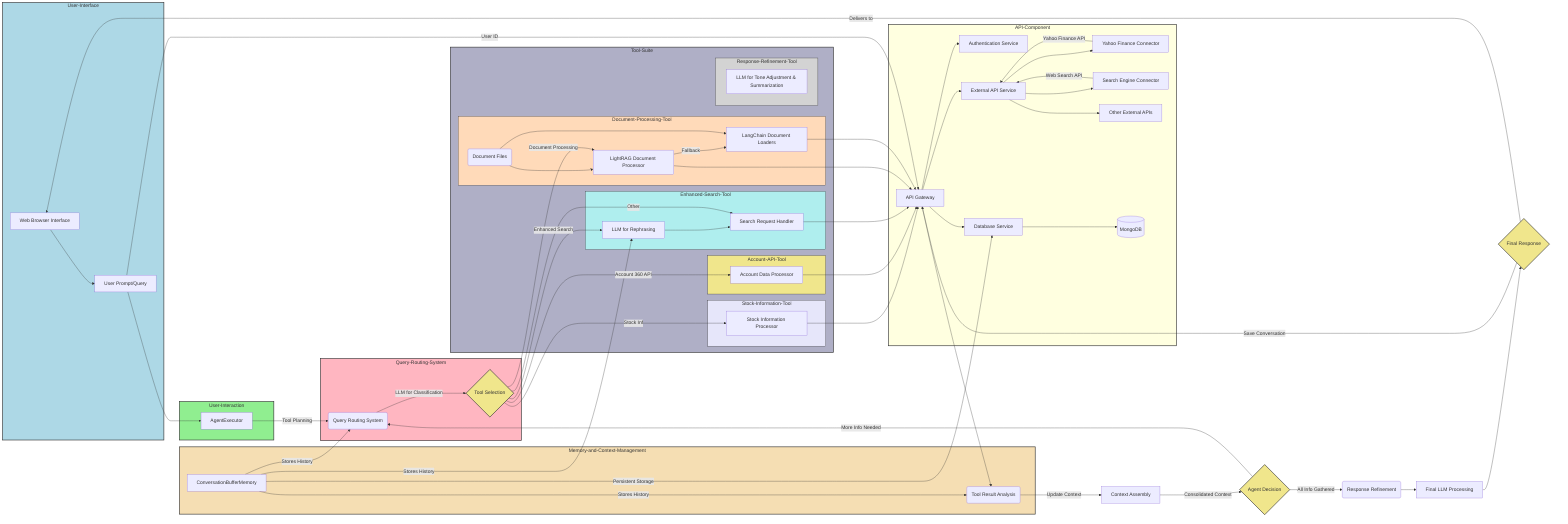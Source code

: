 graph LR
    subgraph User-Interface
        UI[Web Browser Interface] --> A["User Prompt/Query"];
    end

    subgraph User-Interaction
        A --> AgentEx[AgentExecutor];
    end

    subgraph Query-Routing-System
        AgentEx -- Tool Planning --> B(Query Routing System);
        B -- LLM for Classification --> C{Tool Selection};
    end

    subgraph API-Component
        AA[API Gateway] --> AB[Authentication Service];
        AA --> AC[Database Service];
        AA --> AD[External API Service];
        
        AD --> AE[Yahoo Finance Connector];
        AD --> AF[Search Engine Connector];
        AD --> AG[Other External APIs];
        
        AC --> Q[(MongoDB)];
    end

    subgraph Tool-Suite
        subgraph Stock-Information-Tool
            D[Stock Information Processor]
        end
        subgraph Account-API-Tool
            E[Account Data Processor]
        end
        subgraph Enhanced-Search-Tool
            F[LLM for Rephrasing] --> G[Search Request Handler];
        end
        subgraph Document-Processing-Tool
            H[LightRAG Document Processor] -- Fallback --> I[LangChain Document Loaders];
            J(Document Files) --> H;
            J --> I;
        end
        subgraph Response-Refinement-Tool
            K[LLM for Tone Adjustment & Summarization]
        end

        C -- Stock Info--> D;
        C -- Account 360 API --> E;
        C -- Enhanced Search --> F;
        C -- Document Processing --> H;
        C -- Other --> G;
    end

    %% Connect Tools to API Component
    D --> AA;
    E --> AA;
    G --> AA;
    H --> AA;
    I --> AA;
    
    %% External API connections
    AE -- Yahoo Finance API --> AD;
    AF -- Web Search API --> AD;
    
    %% Results processing
    AA --> L(Tool Result Analysis);

    L -- Update Context --> ContextBuilder[Context Assembly];
    ContextBuilder -- Consolidated Context --> M{Agent Decision};
    M -- More Info Needed --> B;
    M -- All Info Gathered --> N(Response Refinement);
    N --> LLMFinal[Final LLM Processing];
    LLMFinal --> O{Final Response};

    subgraph Memory-and-Context-Management
        P[ConversationBufferMemory] -- Stores History --> B;
        P -- Stores History --> F;
        P -- Stores History --> L;
        P -- Persistent Storage --> AC;
    end

    %% User management flow
    A -- User ID --> AA;
    O -- Save Conversation --> AA;
    O -- Delivers to --> UI;

    style User-Interface fill:#add8e6,stroke:#333,stroke-width:2px;
    style User-Interaction fill:#90ee90,stroke:#333,stroke-width:2px;
    style Query-Routing-System fill:#ffb6c1,stroke:#333,stroke-width:2px;
    style API-Component fill:#ffffe0,stroke:#333,stroke-width:2px;
    style Tool-Suite fill:#1155,stroke:#333,stroke-width:2px;
    style Stock-Information-Tool fill:#e6e6fa,stroke:#333,stroke-width:1px;
    style Account-API-Tool fill:#f0e68c,stroke:#333,stroke-width:1px;
    style Enhanced-Search-Tool fill:#afeeee,stroke:#333,stroke-width:1px;
    style Document-Processing-Tool fill:#ffdab9,stroke:#333,stroke-width:1px;
    style Response-Refinement-Tool fill:#d3d3d3,stroke:#333,stroke-width:1px;
    style Memory-and-Context-Management fill:#f5deb3,stroke:#333,stroke-width:2px;

    classDef decision fill:#f0e68c,stroke:#333,stroke-width:2px;
    class C,M,O decision